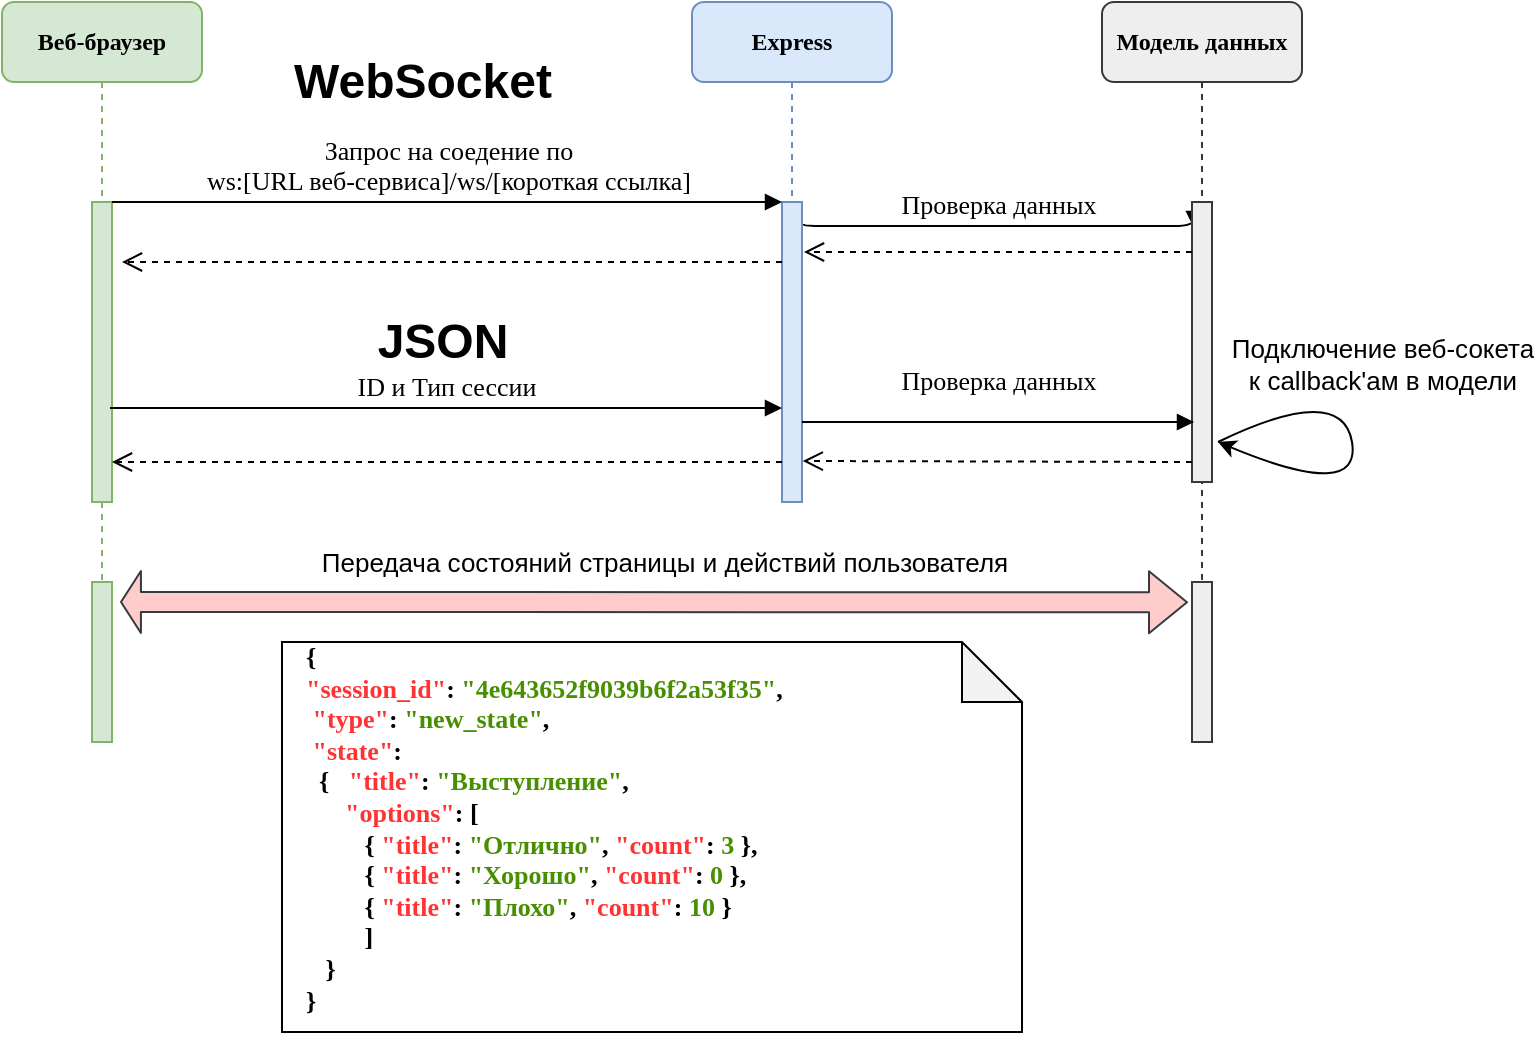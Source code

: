 <mxfile version="10.7.3" type="device"><diagram name="Page-1" id="13e1069c-82ec-6db2-03f1-153e76fe0fe0"><mxGraphModel dx="961" dy="515" grid="1" gridSize="10" guides="1" tooltips="1" connect="1" arrows="1" fold="1" page="1" pageScale="1" pageWidth="1100" pageHeight="850" background="#ffffff" math="0" shadow="0"><root><mxCell id="0"/><mxCell id="1" parent="0"/><mxCell id="7baba1c4bc27f4b0-2" value="Express" style="shape=umlLifeline;perimeter=lifelinePerimeter;whiteSpace=wrap;html=1;container=1;collapsible=0;recursiveResize=0;outlineConnect=0;rounded=1;shadow=0;comic=0;labelBackgroundColor=none;strokeColor=#6c8ebf;strokeWidth=1;fillColor=#dae8fc;fontFamily=Verdana;fontSize=12;align=center;fontStyle=1" parent="1" vertex="1"><mxGeometry x="445" y="70" width="100" height="250" as="geometry"/></mxCell><mxCell id="7baba1c4bc27f4b0-10" value="" style="html=1;points=[];perimeter=orthogonalPerimeter;rounded=0;shadow=0;comic=0;labelBackgroundColor=none;strokeColor=#6c8ebf;strokeWidth=1;fillColor=#dae8fc;fontFamily=Verdana;fontSize=12;align=center;" parent="7baba1c4bc27f4b0-2" vertex="1"><mxGeometry x="45" y="100" width="10" height="150" as="geometry"/></mxCell><mxCell id="7baba1c4bc27f4b0-8" value="Веб-браузер" style="shape=umlLifeline;perimeter=lifelinePerimeter;whiteSpace=wrap;html=1;container=1;collapsible=0;recursiveResize=0;outlineConnect=0;rounded=1;shadow=0;comic=0;labelBackgroundColor=none;strokeColor=#82b366;strokeWidth=1;fillColor=#d5e8d4;fontFamily=Verdana;fontSize=12;align=center;fontStyle=1" parent="1" vertex="1"><mxGeometry x="100" y="70" width="100" height="370" as="geometry"/></mxCell><mxCell id="7baba1c4bc27f4b0-9" value="" style="html=1;points=[];perimeter=orthogonalPerimeter;rounded=0;shadow=0;comic=0;labelBackgroundColor=none;strokeColor=#82b366;strokeWidth=1;fillColor=#d5e8d4;fontFamily=Verdana;fontSize=12;align=center;" parent="7baba1c4bc27f4b0-8" vertex="1"><mxGeometry x="45" y="100" width="10" height="150" as="geometry"/></mxCell><mxCell id="NJ4bhTJ6y7Ft0nEHTyod-23" value="" style="html=1;points=[];perimeter=orthogonalPerimeter;rounded=0;shadow=0;comic=0;labelBackgroundColor=none;strokeColor=#82b366;strokeWidth=1;fillColor=#d5e8d4;fontFamily=Verdana;fontSize=12;align=center;" parent="7baba1c4bc27f4b0-8" vertex="1"><mxGeometry x="45" y="290" width="10" height="80" as="geometry"/></mxCell><mxCell id="7baba1c4bc27f4b0-11" value="Запрос на соедение по&lt;br style=&quot;font-size: 13px;&quot;&gt;ws:[URL веб-сервиса]/ws/[короткая ссылка]&lt;br style=&quot;font-size: 13px;&quot;&gt;" style="html=1;verticalAlign=bottom;endArrow=block;entryX=0;entryY=0;labelBackgroundColor=none;fontFamily=Verdana;fontSize=13;edgeStyle=elbowEdgeStyle;elbow=vertical;" parent="1" source="7baba1c4bc27f4b0-9" target="7baba1c4bc27f4b0-10" edge="1"><mxGeometry relative="1" as="geometry"><mxPoint x="220" y="190" as="sourcePoint"/></mxGeometry></mxCell><mxCell id="7baba1c4bc27f4b0-14" value="Проверка данных" style="html=1;verticalAlign=bottom;endArrow=block;entryX=0.1;entryY=0.093;labelBackgroundColor=none;fontFamily=Verdana;fontSize=13;edgeStyle=elbowEdgeStyle;elbow=vertical;entryDx=0;entryDy=0;entryPerimeter=0;exitX=1.1;exitY=0.073;exitDx=0;exitDy=0;exitPerimeter=0;" parent="1" source="7baba1c4bc27f4b0-10" target="NJ4bhTJ6y7Ft0nEHTyod-3" edge="1"><mxGeometry relative="1" as="geometry"><mxPoint x="575" y="190" as="sourcePoint"/><mxPoint x="650" y="190" as="targetPoint"/></mxGeometry></mxCell><mxCell id="NJ4bhTJ6y7Ft0nEHTyod-2" value="Модель данных" style="shape=umlLifeline;perimeter=lifelinePerimeter;whiteSpace=wrap;html=1;container=1;collapsible=0;recursiveResize=0;outlineConnect=0;rounded=1;shadow=0;comic=0;labelBackgroundColor=none;strokeColor=#36393d;strokeWidth=1;fillColor=#eeeeee;fontFamily=Verdana;fontSize=12;align=center;fontStyle=1" parent="1" vertex="1"><mxGeometry x="650" y="70" width="100" height="370" as="geometry"/></mxCell><mxCell id="NJ4bhTJ6y7Ft0nEHTyod-3" value="" style="html=1;points=[];perimeter=orthogonalPerimeter;rounded=0;shadow=0;comic=0;labelBackgroundColor=none;strokeColor=#36393d;strokeWidth=1;fillColor=#eeeeee;fontFamily=Verdana;fontSize=12;align=center;" parent="NJ4bhTJ6y7Ft0nEHTyod-2" vertex="1"><mxGeometry x="45" y="100" width="10" height="140" as="geometry"/></mxCell><mxCell id="NJ4bhTJ6y7Ft0nEHTyod-25" value="" style="html=1;points=[];perimeter=orthogonalPerimeter;rounded=0;shadow=0;comic=0;labelBackgroundColor=none;strokeColor=#36393d;strokeWidth=1;fillColor=#eeeeee;fontFamily=Verdana;fontSize=12;align=center;" parent="NJ4bhTJ6y7Ft0nEHTyod-2" vertex="1"><mxGeometry x="45" y="290" width="10" height="80" as="geometry"/></mxCell><mxCell id="NJ4bhTJ6y7Ft0nEHTyod-28" value="Подключение веб-сокета &lt;br style=&quot;font-size: 13px;&quot;&gt;к callback'ам в модели" style="curved=1;endArrow=classic;html=1;fontSize=13;labelBackgroundColor=none;" parent="NJ4bhTJ6y7Ft0nEHTyod-2" edge="1"><mxGeometry x="-0.337" y="22" width="50" height="50" relative="1" as="geometry"><mxPoint x="58" y="220" as="sourcePoint"/><mxPoint x="58" y="220" as="targetPoint"/><Array as="points"><mxPoint x="120" y="190"/><mxPoint x="130" y="250"/></Array><mxPoint x="-2" y="-6" as="offset"/></mxGeometry></mxCell><mxCell id="NJ4bhTJ6y7Ft0nEHTyod-6" value="" style="html=1;verticalAlign=bottom;endArrow=open;dashed=1;endSize=8;labelBackgroundColor=none;fontFamily=Verdana;fontSize=12;edgeStyle=elbowEdgeStyle;elbow=vertical;entryX=1.1;entryY=0.167;entryDx=0;entryDy=0;entryPerimeter=0;" parent="1" target="7baba1c4bc27f4b0-10" edge="1"><mxGeometry relative="1" as="geometry"><mxPoint x="510" y="190" as="targetPoint"/><Array as="points"><mxPoint x="610" y="195"/></Array><mxPoint x="695" y="195" as="sourcePoint"/></mxGeometry></mxCell><mxCell id="NJ4bhTJ6y7Ft0nEHTyod-7" value="" style="html=1;verticalAlign=bottom;endArrow=open;dashed=1;endSize=8;labelBackgroundColor=none;fontFamily=Verdana;fontSize=12;edgeStyle=elbowEdgeStyle;elbow=vertical;" parent="1" edge="1"><mxGeometry relative="1" as="geometry"><mxPoint x="160" y="200" as="targetPoint"/><Array as="points"><mxPoint x="215.5" y="200"/></Array><mxPoint x="490" y="200" as="sourcePoint"/></mxGeometry></mxCell><mxCell id="NJ4bhTJ6y7Ft0nEHTyod-13" value="Проверка данных" style="html=1;verticalAlign=bottom;endArrow=block;entryX=0.1;entryY=0.091;labelBackgroundColor=none;fontFamily=Verdana;fontSize=13;edgeStyle=elbowEdgeStyle;elbow=vertical;entryDx=0;entryDy=0;entryPerimeter=0;" parent="1" edge="1"><mxGeometry y="10" relative="1" as="geometry"><mxPoint x="500" y="280" as="sourcePoint"/><mxPoint x="696" y="280" as="targetPoint"/><mxPoint as="offset"/></mxGeometry></mxCell><mxCell id="NJ4bhTJ6y7Ft0nEHTyod-14" value="" style="html=1;verticalAlign=bottom;endArrow=open;dashed=1;endSize=8;labelBackgroundColor=none;fontFamily=Verdana;fontSize=12;edgeStyle=elbowEdgeStyle;elbow=vertical;entryX=1.038;entryY=0.863;entryDx=0;entryDy=0;entryPerimeter=0;" parent="1" edge="1" target="7baba1c4bc27f4b0-10"><mxGeometry relative="1" as="geometry"><mxPoint x="510" y="299" as="targetPoint"/><Array as="points"><mxPoint x="420.5" y="299.5"/></Array><mxPoint x="695" y="300" as="sourcePoint"/></mxGeometry></mxCell><mxCell id="NJ4bhTJ6y7Ft0nEHTyod-17" value="ID и Тип сессии" style="html=1;verticalAlign=bottom;endArrow=block;labelBackgroundColor=none;fontFamily=Verdana;fontSize=13;edgeStyle=elbowEdgeStyle;elbow=vertical;exitX=0.9;exitY=0.687;exitDx=0;exitDy=0;exitPerimeter=0;rounded=0;entryX=0;entryY=0.687;entryDx=0;entryDy=0;entryPerimeter=0;" parent="1" source="7baba1c4bc27f4b0-9" target="7baba1c4bc27f4b0-10" edge="1"><mxGeometry relative="1" as="geometry"><mxPoint x="200" y="280" as="sourcePoint"/><mxPoint x="460" y="260" as="targetPoint"/><Array as="points"><mxPoint x="410" y="273"/><mxPoint x="180" y="260"/><mxPoint x="210" y="273"/><mxPoint x="220" y="266"/></Array></mxGeometry></mxCell><mxCell id="NJ4bhTJ6y7Ft0nEHTyod-18" value="" style="html=1;verticalAlign=bottom;endArrow=open;dashed=1;endSize=8;labelBackgroundColor=none;fontFamily=Verdana;fontSize=12;edgeStyle=elbowEdgeStyle;elbow=vertical;" parent="1" source="7baba1c4bc27f4b0-10" edge="1"><mxGeometry relative="1" as="geometry"><mxPoint x="155" y="300.5" as="targetPoint"/><Array as="points"><mxPoint x="75.5" y="300"/></Array><mxPoint x="350" y="300.5" as="sourcePoint"/></mxGeometry></mxCell><mxCell id="NJ4bhTJ6y7Ft0nEHTyod-21" value="WebSocket" style="text;strokeColor=none;fillColor=none;html=1;fontSize=24;fontStyle=1;verticalAlign=middle;align=center;" parent="1" vertex="1"><mxGeometry x="260" y="90" width="100" height="40" as="geometry"/></mxCell><mxCell id="NJ4bhTJ6y7Ft0nEHTyod-22" value="JSON" style="text;strokeColor=none;fillColor=none;html=1;fontSize=24;fontStyle=1;verticalAlign=middle;align=center;" parent="1" vertex="1"><mxGeometry x="270" y="220" width="100" height="40" as="geometry"/></mxCell><mxCell id="NJ4bhTJ6y7Ft0nEHTyod-26" value="Передача состояний страницы и действий пользователя" style="shape=flexArrow;endArrow=classic;startArrow=classic;html=1;entryX=-0.2;entryY=0.127;entryDx=0;entryDy=0;entryPerimeter=0;width=10;startSize=2.99;fillColor=#ffcccc;strokeColor=#36393d;fontSize=13;" parent="1" target="NJ4bhTJ6y7Ft0nEHTyod-25" edge="1"><mxGeometry x="0.017" y="20" width="50" height="50" relative="1" as="geometry"><mxPoint x="159" y="370" as="sourcePoint"/><mxPoint x="697" y="369" as="targetPoint"/><mxPoint as="offset"/></mxGeometry></mxCell><mxCell id="NJ4bhTJ6y7Ft0nEHTyod-34" value="" style="group;fillColor=none;shadow=0;strokeColor=none;" parent="1" vertex="1" connectable="0"><mxGeometry x="240" y="390" width="370" height="195" as="geometry"/></mxCell><mxCell id="NJ4bhTJ6y7Ft0nEHTyod-33" value="" style="group" parent="NJ4bhTJ6y7Ft0nEHTyod-34" vertex="1" connectable="0"><mxGeometry width="370" height="195" as="geometry"/></mxCell><mxCell id="NJ4bhTJ6y7Ft0nEHTyod-31" value="" style="shape=note;whiteSpace=wrap;html=1;backgroundOutline=1;darkOpacity=0.05;" parent="NJ4bhTJ6y7Ft0nEHTyod-33" vertex="1"><mxGeometry width="370" height="195" as="geometry"/></mxCell><mxCell id="NJ4bhTJ6y7Ft0nEHTyod-32" value="&lt;h3 style=&quot;font-size: 13px&quot;&gt;&lt;font face=&quot;Lucida Console&quot; style=&quot;font-size: 13px&quot;&gt;{&amp;nbsp;&lt;br&gt;&lt;font color=&quot;#ff3333&quot; style=&quot;font-size: 13px&quot;&gt;&quot;session_id&quot;&lt;/font&gt;: &lt;font color=&quot;#478f00&quot; style=&quot;font-size: 13px&quot;&gt;&quot;4e643652f9039b6f2a53f35&quot;&lt;/font&gt;,&lt;br&gt;&amp;nbsp;&lt;font color=&quot;#ff3333&quot; style=&quot;font-size: 13px&quot;&gt;&quot;type&quot;&lt;/font&gt;: &lt;font color=&quot;#478f00&quot; style=&quot;font-size: 13px&quot;&gt;&quot;new_state&quot;&lt;/font&gt;,&lt;br&gt;&amp;nbsp;&lt;font color=&quot;#ff3333&quot; style=&quot;font-size: 13px&quot;&gt;&quot;state&quot;&lt;/font&gt;:&lt;br&gt; &amp;nbsp; {&amp;nbsp; &lt;font color=&quot;#ff3333&quot; style=&quot;font-size: 13px&quot;&gt;&amp;nbsp;&quot;title&quot;&lt;/font&gt;:&amp;nbsp;&lt;font color=&quot;#478f00&quot; style=&quot;font-size: 13px&quot;&gt;&quot;Выступление&quot;&lt;/font&gt;,&lt;br&gt;&amp;nbsp; &amp;nbsp; &amp;nbsp;&lt;font color=&quot;#ff3333&quot; style=&quot;font-size: 13px&quot;&gt; &quot;options&quot;&lt;/font&gt;: [&lt;br&gt;&amp;nbsp; &amp;nbsp; &amp;nbsp; &amp;nbsp; &amp;nbsp;{&lt;font color=&quot;#ff3333&quot; style=&quot;font-size: 13px&quot;&gt; &quot;title&quot;&lt;/font&gt;: &lt;font color=&quot;#478f00&quot; style=&quot;font-size: 13px&quot;&gt;&quot;Отлично&quot;&lt;/font&gt;, &lt;font color=&quot;#ff3333&quot; style=&quot;font-size: 13px&quot;&gt;&quot;count&quot;&lt;/font&gt;: &lt;font color=&quot;#478f00&quot; style=&quot;font-size: 13px&quot;&gt;3&lt;/font&gt; },&lt;br&gt;&amp;nbsp; &amp;nbsp; &amp;nbsp; &amp;nbsp; &amp;nbsp;{ &lt;font color=&quot;#ff3333&quot; style=&quot;font-size: 13px&quot;&gt;&quot;title&quot;&lt;/font&gt;: &lt;font color=&quot;#478f00&quot; style=&quot;font-size: 13px&quot;&gt;&quot;Хорошо&quot;&lt;/font&gt;, &lt;font color=&quot;#ff3333&quot; style=&quot;font-size: 13px&quot;&gt;&quot;count&quot;&lt;/font&gt;:&lt;font color=&quot;#478f00&quot; style=&quot;font-size: 13px&quot;&gt; 0 &lt;/font&gt;},&lt;br&gt;&#9;&amp;nbsp; &amp;nbsp; &amp;nbsp; &amp;nbsp; &amp;nbsp;{ &lt;font color=&quot;#ff3333&quot; style=&quot;font-size: 13px&quot;&gt;&quot;title&quot;&lt;/font&gt;: &lt;font color=&quot;#478f00&quot; style=&quot;font-size: 13px&quot;&gt;&quot;Плохо&quot;&lt;/font&gt;, &lt;font color=&quot;#ff3333&quot; style=&quot;font-size: 13px&quot;&gt;&quot;count&quot;&lt;/font&gt;: &lt;font color=&quot;#478f00&quot; style=&quot;font-size: 13px&quot;&gt;10&lt;/font&gt; }&lt;br&gt;&amp;nbsp; &amp;nbsp; &amp;nbsp; &amp;nbsp; &amp;nbsp;]&amp;nbsp;&lt;br&gt;&amp;nbsp; &amp;nbsp;}&lt;br&gt;}&lt;/font&gt;&lt;/h3&gt;" style="text;html=1;" parent="NJ4bhTJ6y7Ft0nEHTyod-33" vertex="1"><mxGeometry x="10" y="-20" width="340" height="145" as="geometry"/></mxCell></root></mxGraphModel></diagram></mxfile>